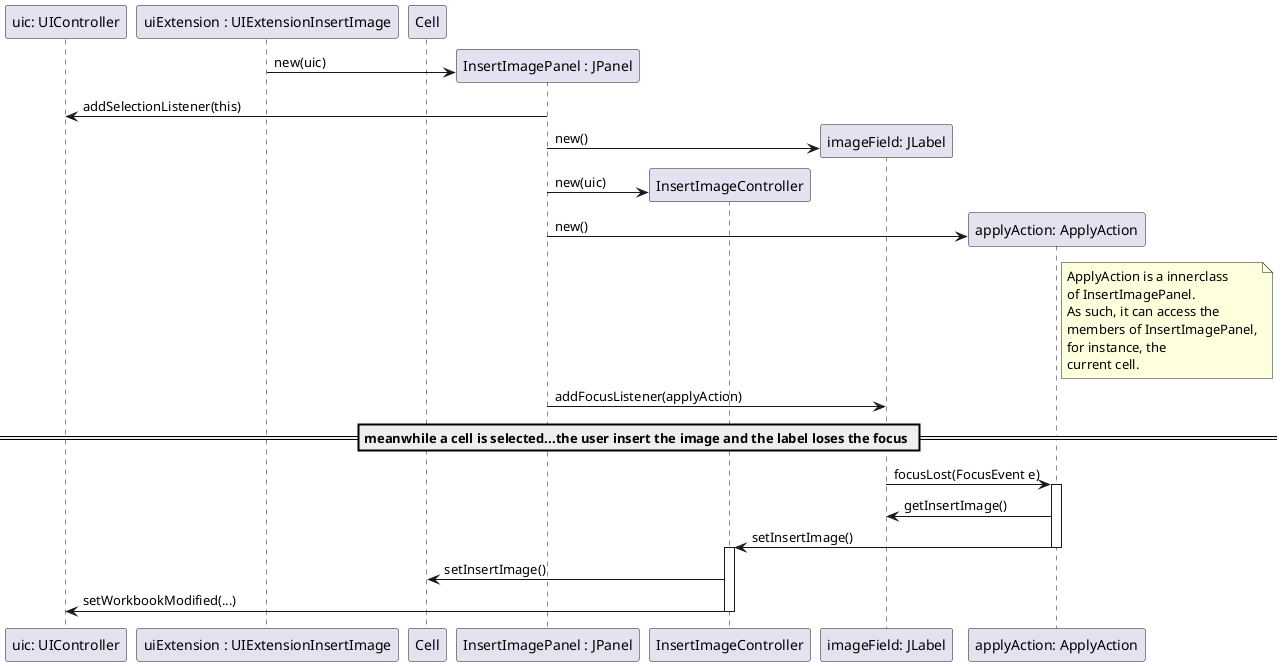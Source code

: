 @startuml doc-files/insert_image_extension_design3.png
    participant "uic: UIController" as uic
    participant "uiExtension : UIExtensionInsertImage" as UIExt
    participant "Cell" as cell
    participant "InsertImagePanel : JPanel" as cp
    participant "InsertImageController" as ctrl
    participant "imageField: JLabel" as imageField
    participant "applyAction: ApplyAction" as applyAction

    create cp
    UIExt -> cp :  new(uic) 

    cp -> uic : addSelectionListener(this)
    
    create imageField
    cp -> imageField: new()

    create ctrl
    cp -> ctrl : new(uic)

    create applyAction
    cp -> applyAction : new()

    note right of applyAction
        ApplyAction is a innerclass 
        of InsertImagePanel.
        As such, it can access the 
        members of InsertImagePanel,
        for instance, the
        current cell.
    end note

    cp -> imageField : addFocusListener(applyAction)

    == meanwhile a cell is selected...the user insert the image and the label loses the focus ==


    imageField -> applyAction : focusLost(FocusEvent e)
    activate applyAction
    applyAction -> imageField : getInsertImage()
    applyAction -> ctrl : setInsertImage()
    deactivate applyAction

    activate ctrl
    ctrl -> cell : setInsertImage()
    ctrl -> uic : setWorkbookModified(...)
    deactivate ctrl

@enduml